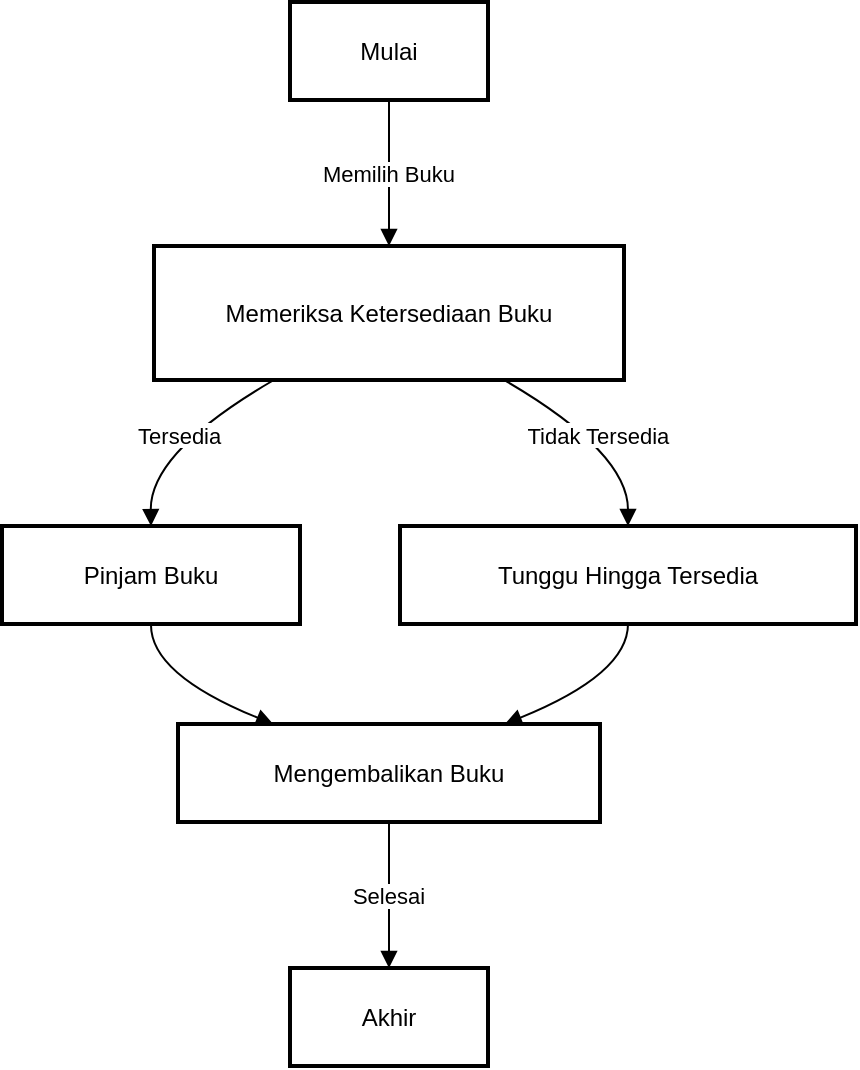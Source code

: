 <mxfile version="24.7.16">
  <diagram name="Page-1" id="_tdQ-r0En8afI5xzQXh5">
    <mxGraphModel grid="1" page="1" gridSize="10" guides="1" tooltips="1" connect="1" arrows="1" fold="1" pageScale="1" pageWidth="827" pageHeight="1169" math="0" shadow="0">
      <root>
        <mxCell id="0" />
        <mxCell id="1" parent="0" />
        <mxCell id="Vkdyl79bWL9sTuB0Er7Z-1" value="Mulai" style="whiteSpace=wrap;strokeWidth=2;" vertex="1" parent="1">
          <mxGeometry x="164" y="20" width="99" height="49" as="geometry" />
        </mxCell>
        <mxCell id="Vkdyl79bWL9sTuB0Er7Z-2" value="Memeriksa Ketersediaan Buku" style="whiteSpace=wrap;strokeWidth=2;" vertex="1" parent="1">
          <mxGeometry x="96" y="142" width="235" height="67" as="geometry" />
        </mxCell>
        <mxCell id="Vkdyl79bWL9sTuB0Er7Z-3" value="Pinjam Buku" style="whiteSpace=wrap;strokeWidth=2;" vertex="1" parent="1">
          <mxGeometry x="20" y="282" width="149" height="49" as="geometry" />
        </mxCell>
        <mxCell id="Vkdyl79bWL9sTuB0Er7Z-4" value="Tunggu Hingga Tersedia" style="whiteSpace=wrap;strokeWidth=2;" vertex="1" parent="1">
          <mxGeometry x="219" y="282" width="228" height="49" as="geometry" />
        </mxCell>
        <mxCell id="Vkdyl79bWL9sTuB0Er7Z-5" value="Mengembalikan Buku" style="whiteSpace=wrap;strokeWidth=2;" vertex="1" parent="1">
          <mxGeometry x="108" y="381" width="211" height="49" as="geometry" />
        </mxCell>
        <mxCell id="Vkdyl79bWL9sTuB0Er7Z-6" value="Akhir" style="whiteSpace=wrap;strokeWidth=2;" vertex="1" parent="1">
          <mxGeometry x="164" y="503" width="99" height="49" as="geometry" />
        </mxCell>
        <mxCell id="Vkdyl79bWL9sTuB0Er7Z-7" value="Memilih Buku" style="curved=1;startArrow=none;endArrow=block;exitX=0.5;exitY=1;entryX=0.5;entryY=0;rounded=0;" edge="1" parent="1" source="Vkdyl79bWL9sTuB0Er7Z-1" target="Vkdyl79bWL9sTuB0Er7Z-2">
          <mxGeometry relative="1" as="geometry">
            <Array as="points" />
          </mxGeometry>
        </mxCell>
        <mxCell id="Vkdyl79bWL9sTuB0Er7Z-8" value="Tersedia" style="curved=1;startArrow=none;endArrow=block;exitX=0.26;exitY=0.99;entryX=0.5;entryY=-0.01;rounded=0;" edge="1" parent="1" source="Vkdyl79bWL9sTuB0Er7Z-2" target="Vkdyl79bWL9sTuB0Er7Z-3">
          <mxGeometry relative="1" as="geometry">
            <Array as="points">
              <mxPoint x="94" y="245" />
            </Array>
          </mxGeometry>
        </mxCell>
        <mxCell id="Vkdyl79bWL9sTuB0Er7Z-9" value="Tidak Tersedia" style="curved=1;startArrow=none;endArrow=block;exitX=0.74;exitY=0.99;entryX=0.5;entryY=-0.01;rounded=0;" edge="1" parent="1" source="Vkdyl79bWL9sTuB0Er7Z-2" target="Vkdyl79bWL9sTuB0Er7Z-4">
          <mxGeometry relative="1" as="geometry">
            <Array as="points">
              <mxPoint x="333" y="245" />
            </Array>
          </mxGeometry>
        </mxCell>
        <mxCell id="Vkdyl79bWL9sTuB0Er7Z-10" value="" style="curved=1;startArrow=none;endArrow=block;exitX=0.5;exitY=0.99;entryX=0.22;entryY=-0.01;rounded=0;" edge="1" parent="1" source="Vkdyl79bWL9sTuB0Er7Z-3" target="Vkdyl79bWL9sTuB0Er7Z-5">
          <mxGeometry relative="1" as="geometry">
            <Array as="points">
              <mxPoint x="94" y="356" />
            </Array>
          </mxGeometry>
        </mxCell>
        <mxCell id="Vkdyl79bWL9sTuB0Er7Z-11" value="" style="curved=1;startArrow=none;endArrow=block;exitX=0.5;exitY=0.99;entryX=0.78;entryY=-0.01;rounded=0;" edge="1" parent="1" source="Vkdyl79bWL9sTuB0Er7Z-4" target="Vkdyl79bWL9sTuB0Er7Z-5">
          <mxGeometry relative="1" as="geometry">
            <Array as="points">
              <mxPoint x="333" y="356" />
            </Array>
          </mxGeometry>
        </mxCell>
        <mxCell id="Vkdyl79bWL9sTuB0Er7Z-12" value="Selesai" style="curved=1;startArrow=none;endArrow=block;exitX=0.5;exitY=0.99;entryX=0.5;entryY=-0.01;rounded=0;" edge="1" parent="1" source="Vkdyl79bWL9sTuB0Er7Z-5" target="Vkdyl79bWL9sTuB0Er7Z-6">
          <mxGeometry relative="1" as="geometry">
            <Array as="points" />
          </mxGeometry>
        </mxCell>
      </root>
    </mxGraphModel>
  </diagram>
</mxfile>
